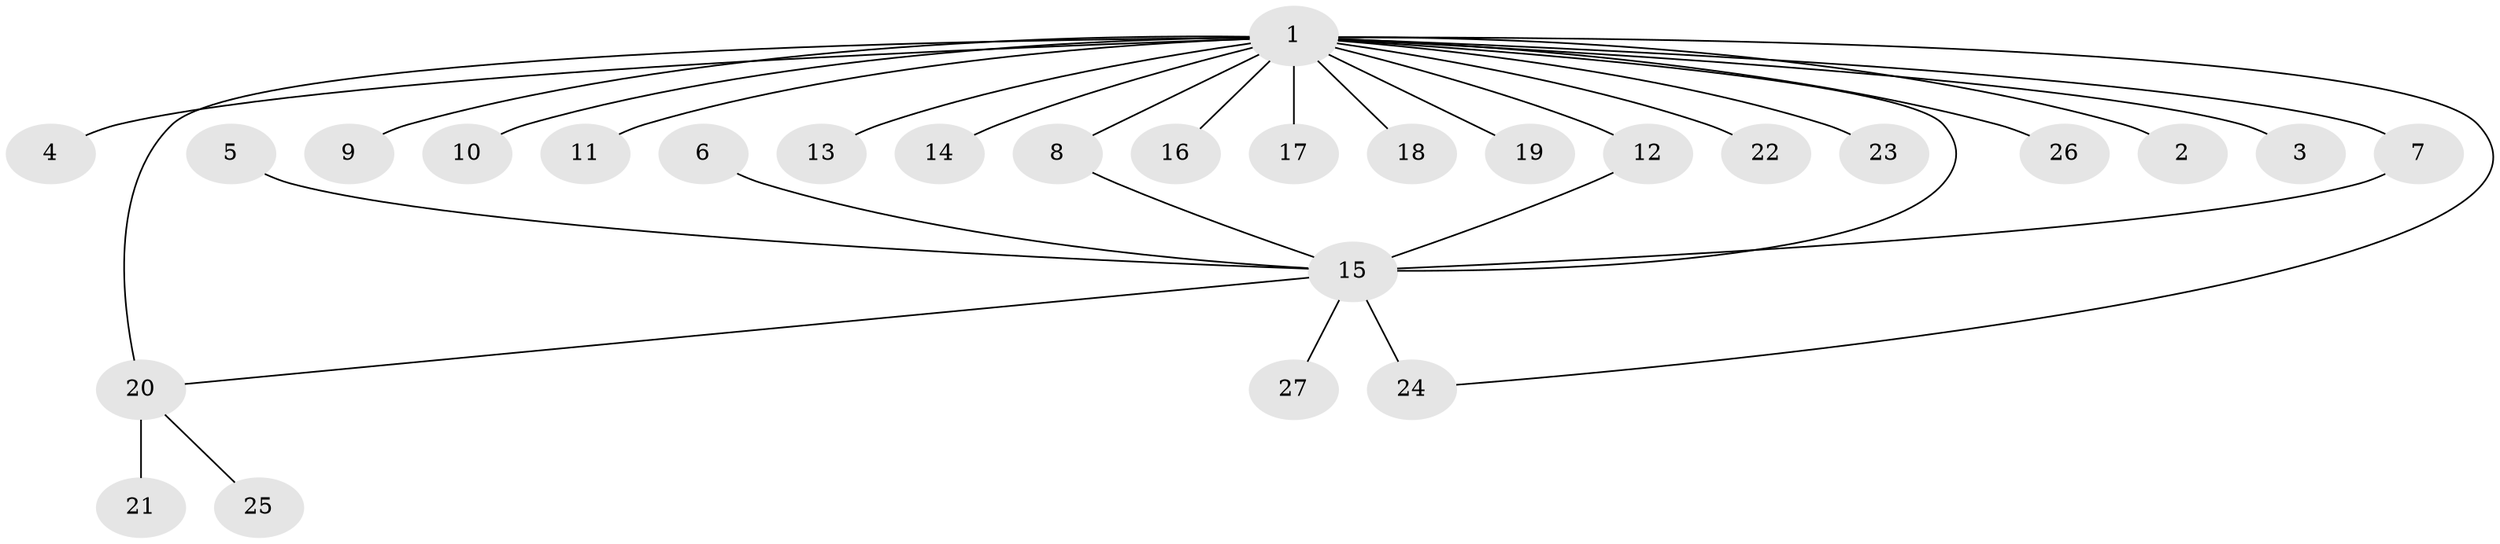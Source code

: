 // original degree distribution, {28: 0.018867924528301886, 4: 0.03773584905660377, 1: 0.5283018867924528, 11: 0.018867924528301886, 2: 0.2830188679245283, 6: 0.05660377358490566, 5: 0.018867924528301886, 3: 0.03773584905660377}
// Generated by graph-tools (version 1.1) at 2025/25/03/09/25 03:25:54]
// undirected, 27 vertices, 31 edges
graph export_dot {
graph [start="1"]
  node [color=gray90,style=filled];
  1;
  2;
  3;
  4;
  5;
  6;
  7;
  8;
  9;
  10;
  11;
  12;
  13;
  14;
  15;
  16;
  17;
  18;
  19;
  20;
  21;
  22;
  23;
  24;
  25;
  26;
  27;
  1 -- 2 [weight=1.0];
  1 -- 3 [weight=1.0];
  1 -- 4 [weight=1.0];
  1 -- 7 [weight=1.0];
  1 -- 8 [weight=1.0];
  1 -- 9 [weight=1.0];
  1 -- 10 [weight=1.0];
  1 -- 11 [weight=1.0];
  1 -- 12 [weight=1.0];
  1 -- 13 [weight=1.0];
  1 -- 14 [weight=1.0];
  1 -- 15 [weight=2.0];
  1 -- 16 [weight=1.0];
  1 -- 17 [weight=1.0];
  1 -- 18 [weight=1.0];
  1 -- 19 [weight=1.0];
  1 -- 20 [weight=5.0];
  1 -- 22 [weight=1.0];
  1 -- 23 [weight=1.0];
  1 -- 24 [weight=1.0];
  1 -- 26 [weight=2.0];
  5 -- 15 [weight=1.0];
  6 -- 15 [weight=1.0];
  7 -- 15 [weight=1.0];
  8 -- 15 [weight=1.0];
  12 -- 15 [weight=1.0];
  15 -- 20 [weight=2.0];
  15 -- 24 [weight=2.0];
  15 -- 27 [weight=1.0];
  20 -- 21 [weight=2.0];
  20 -- 25 [weight=1.0];
}

